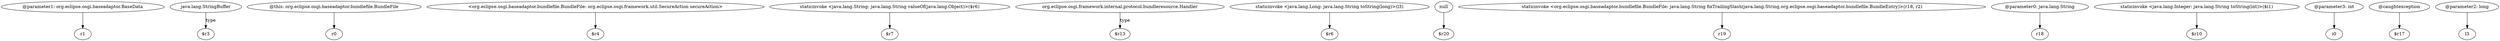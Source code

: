 digraph g {
0[label="@parameter1: org.eclipse.osgi.baseadaptor.BaseData"]
1[label="r1"]
0->1[label=""]
2[label="java.lang.StringBuffer"]
3[label="$r3"]
2->3[label="type"]
4[label="@this: org.eclipse.osgi.baseadaptor.bundlefile.BundleFile"]
5[label="r0"]
4->5[label=""]
6[label="<org.eclipse.osgi.baseadaptor.bundlefile.BundleFile: org.eclipse.osgi.framework.util.SecureAction secureAction>"]
7[label="$r4"]
6->7[label=""]
8[label="staticinvoke <java.lang.String: java.lang.String valueOf(java.lang.Object)>($r6)"]
9[label="$r7"]
8->9[label=""]
10[label="org.eclipse.osgi.framework.internal.protocol.bundleresource.Handler"]
11[label="$r13"]
10->11[label="type"]
12[label="staticinvoke <java.lang.Long: java.lang.String toString(long)>(l3)"]
13[label="$r6"]
12->13[label=""]
14[label="null"]
15[label="$r20"]
14->15[label=""]
16[label="staticinvoke <org.eclipse.osgi.baseadaptor.bundlefile.BundleFile: java.lang.String fixTrailingSlash(java.lang.String,org.eclipse.osgi.baseadaptor.bundlefile.BundleEntry)>(r18, r2)"]
17[label="r19"]
16->17[label=""]
18[label="@parameter0: java.lang.String"]
19[label="r18"]
18->19[label=""]
20[label="staticinvoke <java.lang.Integer: java.lang.String toString(int)>($i1)"]
21[label="$r10"]
20->21[label=""]
22[label="@parameter3: int"]
23[label="i0"]
22->23[label=""]
24[label="@caughtexception"]
25[label="$r17"]
24->25[label=""]
26[label="@parameter2: long"]
27[label="l3"]
26->27[label=""]
}